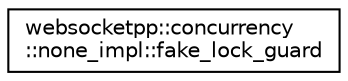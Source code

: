 digraph "Graphical Class Hierarchy"
{
  edge [fontname="Helvetica",fontsize="10",labelfontname="Helvetica",labelfontsize="10"];
  node [fontname="Helvetica",fontsize="10",shape=record];
  rankdir="LR";
  Node0 [label="websocketpp::concurrency\l::none_impl::fake_lock_guard",height=0.2,width=0.4,color="black", fillcolor="white", style="filled",URL="$classwebsocketpp_1_1concurrency_1_1none__impl_1_1fake__lock__guard.html",tooltip="A fake lock guard implementation that does nothing. "];
}
